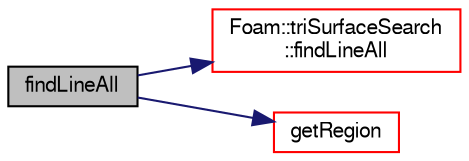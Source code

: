 digraph "findLineAll"
{
  bgcolor="transparent";
  edge [fontname="FreeSans",fontsize="10",labelfontname="FreeSans",labelfontsize="10"];
  node [fontname="FreeSans",fontsize="10",shape=record];
  rankdir="LR";
  Node2019 [label="findLineAll",height=0.2,width=0.4,color="black", fillcolor="grey75", style="filled", fontcolor="black"];
  Node2019 -> Node2020 [color="midnightblue",fontsize="10",style="solid",fontname="FreeSans"];
  Node2020 [label="Foam::triSurfaceSearch\l::findLineAll",height=0.2,width=0.4,color="red",URL="$a25530.html#a34032d135c7ca49c692751bb148727f6",tooltip="Calculate all intersections from start to end. "];
  Node2019 -> Node2057 [color="midnightblue",fontsize="10",style="solid",fontname="FreeSans"];
  Node2057 [label="getRegion",height=0.2,width=0.4,color="red",URL="$a25258.html#ab2bcdcc4dd1bdb5a9e1d1025292bdf24",tooltip="From a set of points and indices get the region. "];
}
